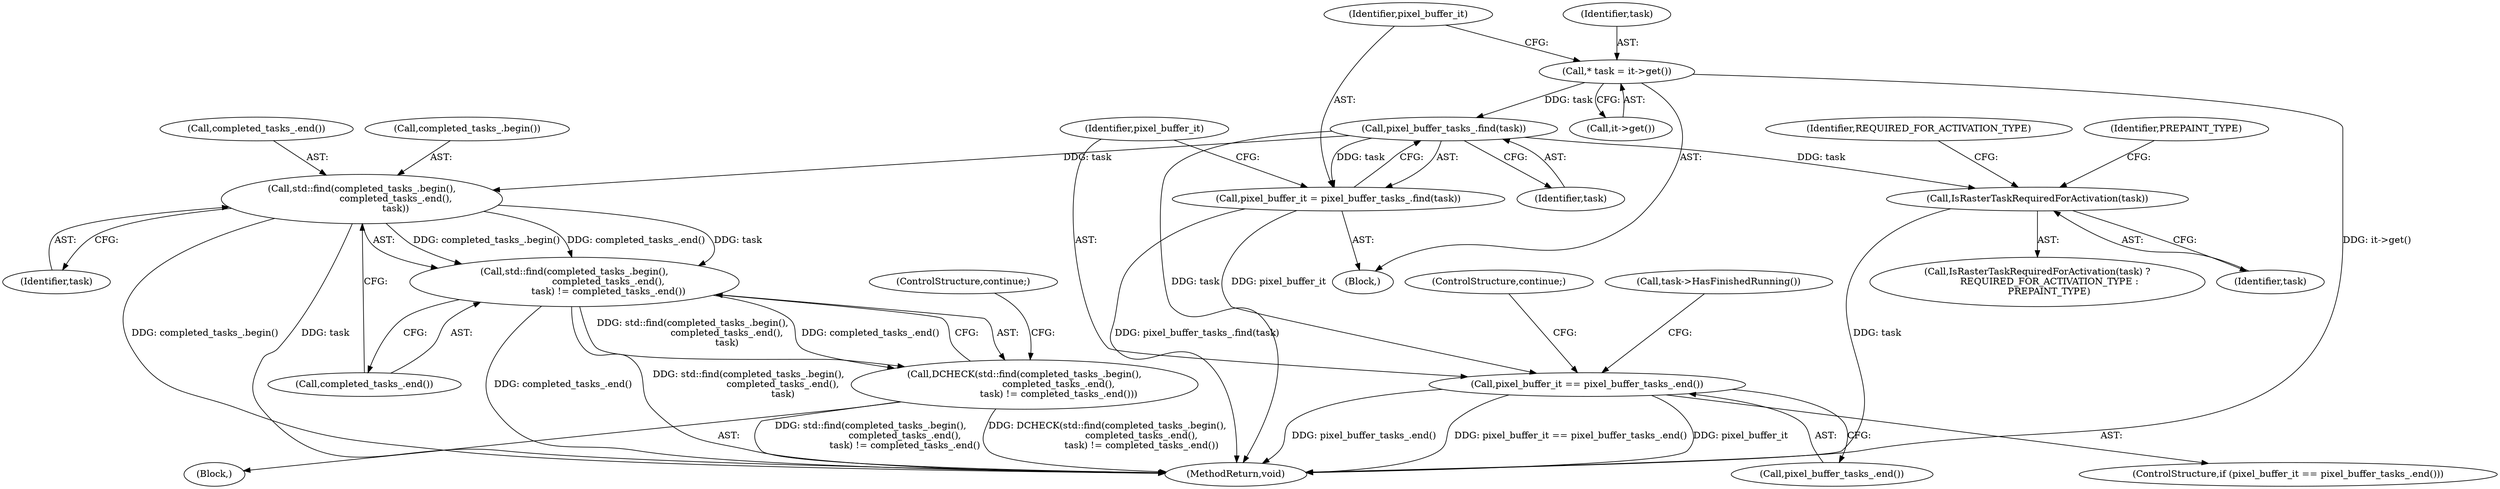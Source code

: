 digraph "0_Chrome_db97b49fdd856f33bd810db4564c6f2cc14be71a_3@pointer" {
"1000141" [label="(Call,pixel_buffer_tasks_.find(task))"];
"1000135" [label="(Call,* task = it->get())"];
"1000139" [label="(Call,pixel_buffer_it = pixel_buffer_tasks_.find(task))"];
"1000144" [label="(Call,pixel_buffer_it == pixel_buffer_tasks_.end())"];
"1000153" [label="(Call,std::find(completed_tasks_.begin(),\n                       completed_tasks_.end(),\n                       task))"];
"1000152" [label="(Call,std::find(completed_tasks_.begin(),\n                       completed_tasks_.end(),\n                       task) != completed_tasks_.end())"];
"1000151" [label="(Call,DCHECK(std::find(completed_tasks_.begin(),\n                       completed_tasks_.end(),\n                       task) != completed_tasks_.end()))"];
"1000210" [label="(Call,IsRasterTaskRequiredForActivation(task))"];
"1000140" [label="(Identifier,pixel_buffer_it)"];
"1000146" [label="(Call,pixel_buffer_tasks_.end())"];
"1000139" [label="(Call,pixel_buffer_it = pixel_buffer_tasks_.find(task))"];
"1000347" [label="(MethodReturn,void)"];
"1000144" [label="(Call,pixel_buffer_it == pixel_buffer_tasks_.end())"];
"1000152" [label="(Call,std::find(completed_tasks_.begin(),\n                       completed_tasks_.end(),\n                       task) != completed_tasks_.end())"];
"1000147" [label="(ControlStructure,continue;)"];
"1000213" [label="(Identifier,PREPAINT_TYPE)"];
"1000158" [label="(ControlStructure,continue;)"];
"1000133" [label="(Block,)"];
"1000154" [label="(Call,completed_tasks_.begin())"];
"1000209" [label="(Call,IsRasterTaskRequiredForActivation(task) ?\n        REQUIRED_FOR_ACTIVATION_TYPE :\n        PREPAINT_TYPE)"];
"1000151" [label="(Call,DCHECK(std::find(completed_tasks_.begin(),\n                       completed_tasks_.end(),\n                       task) != completed_tasks_.end()))"];
"1000210" [label="(Call,IsRasterTaskRequiredForActivation(task))"];
"1000150" [label="(Block,)"];
"1000136" [label="(Identifier,task)"];
"1000137" [label="(Call,it->get())"];
"1000212" [label="(Identifier,REQUIRED_FOR_ACTIVATION_TYPE)"];
"1000149" [label="(Call,task->HasFinishedRunning())"];
"1000153" [label="(Call,std::find(completed_tasks_.begin(),\n                       completed_tasks_.end(),\n                       task))"];
"1000143" [label="(ControlStructure,if (pixel_buffer_it == pixel_buffer_tasks_.end()))"];
"1000142" [label="(Identifier,task)"];
"1000155" [label="(Call,completed_tasks_.end())"];
"1000135" [label="(Call,* task = it->get())"];
"1000157" [label="(Call,completed_tasks_.end())"];
"1000156" [label="(Identifier,task)"];
"1000141" [label="(Call,pixel_buffer_tasks_.find(task))"];
"1000211" [label="(Identifier,task)"];
"1000145" [label="(Identifier,pixel_buffer_it)"];
"1000141" -> "1000139"  [label="AST: "];
"1000141" -> "1000142"  [label="CFG: "];
"1000142" -> "1000141"  [label="AST: "];
"1000139" -> "1000141"  [label="CFG: "];
"1000141" -> "1000347"  [label="DDG: task"];
"1000141" -> "1000139"  [label="DDG: task"];
"1000135" -> "1000141"  [label="DDG: task"];
"1000141" -> "1000153"  [label="DDG: task"];
"1000141" -> "1000210"  [label="DDG: task"];
"1000135" -> "1000133"  [label="AST: "];
"1000135" -> "1000137"  [label="CFG: "];
"1000136" -> "1000135"  [label="AST: "];
"1000137" -> "1000135"  [label="AST: "];
"1000140" -> "1000135"  [label="CFG: "];
"1000135" -> "1000347"  [label="DDG: it->get()"];
"1000139" -> "1000133"  [label="AST: "];
"1000140" -> "1000139"  [label="AST: "];
"1000145" -> "1000139"  [label="CFG: "];
"1000139" -> "1000347"  [label="DDG: pixel_buffer_tasks_.find(task)"];
"1000139" -> "1000144"  [label="DDG: pixel_buffer_it"];
"1000144" -> "1000143"  [label="AST: "];
"1000144" -> "1000146"  [label="CFG: "];
"1000145" -> "1000144"  [label="AST: "];
"1000146" -> "1000144"  [label="AST: "];
"1000147" -> "1000144"  [label="CFG: "];
"1000149" -> "1000144"  [label="CFG: "];
"1000144" -> "1000347"  [label="DDG: pixel_buffer_it == pixel_buffer_tasks_.end()"];
"1000144" -> "1000347"  [label="DDG: pixel_buffer_it"];
"1000144" -> "1000347"  [label="DDG: pixel_buffer_tasks_.end()"];
"1000153" -> "1000152"  [label="AST: "];
"1000153" -> "1000156"  [label="CFG: "];
"1000154" -> "1000153"  [label="AST: "];
"1000155" -> "1000153"  [label="AST: "];
"1000156" -> "1000153"  [label="AST: "];
"1000157" -> "1000153"  [label="CFG: "];
"1000153" -> "1000347"  [label="DDG: completed_tasks_.begin()"];
"1000153" -> "1000347"  [label="DDG: task"];
"1000153" -> "1000152"  [label="DDG: completed_tasks_.begin()"];
"1000153" -> "1000152"  [label="DDG: completed_tasks_.end()"];
"1000153" -> "1000152"  [label="DDG: task"];
"1000152" -> "1000151"  [label="AST: "];
"1000152" -> "1000157"  [label="CFG: "];
"1000157" -> "1000152"  [label="AST: "];
"1000151" -> "1000152"  [label="CFG: "];
"1000152" -> "1000347"  [label="DDG: completed_tasks_.end()"];
"1000152" -> "1000347"  [label="DDG: std::find(completed_tasks_.begin(),\n                       completed_tasks_.end(),\n                       task)"];
"1000152" -> "1000151"  [label="DDG: std::find(completed_tasks_.begin(),\n                       completed_tasks_.end(),\n                       task)"];
"1000152" -> "1000151"  [label="DDG: completed_tasks_.end()"];
"1000151" -> "1000150"  [label="AST: "];
"1000158" -> "1000151"  [label="CFG: "];
"1000151" -> "1000347"  [label="DDG: DCHECK(std::find(completed_tasks_.begin(),\n                       completed_tasks_.end(),\n                       task) != completed_tasks_.end())"];
"1000151" -> "1000347"  [label="DDG: std::find(completed_tasks_.begin(),\n                       completed_tasks_.end(),\n                       task) != completed_tasks_.end()"];
"1000210" -> "1000209"  [label="AST: "];
"1000210" -> "1000211"  [label="CFG: "];
"1000211" -> "1000210"  [label="AST: "];
"1000212" -> "1000210"  [label="CFG: "];
"1000213" -> "1000210"  [label="CFG: "];
"1000210" -> "1000347"  [label="DDG: task"];
}

